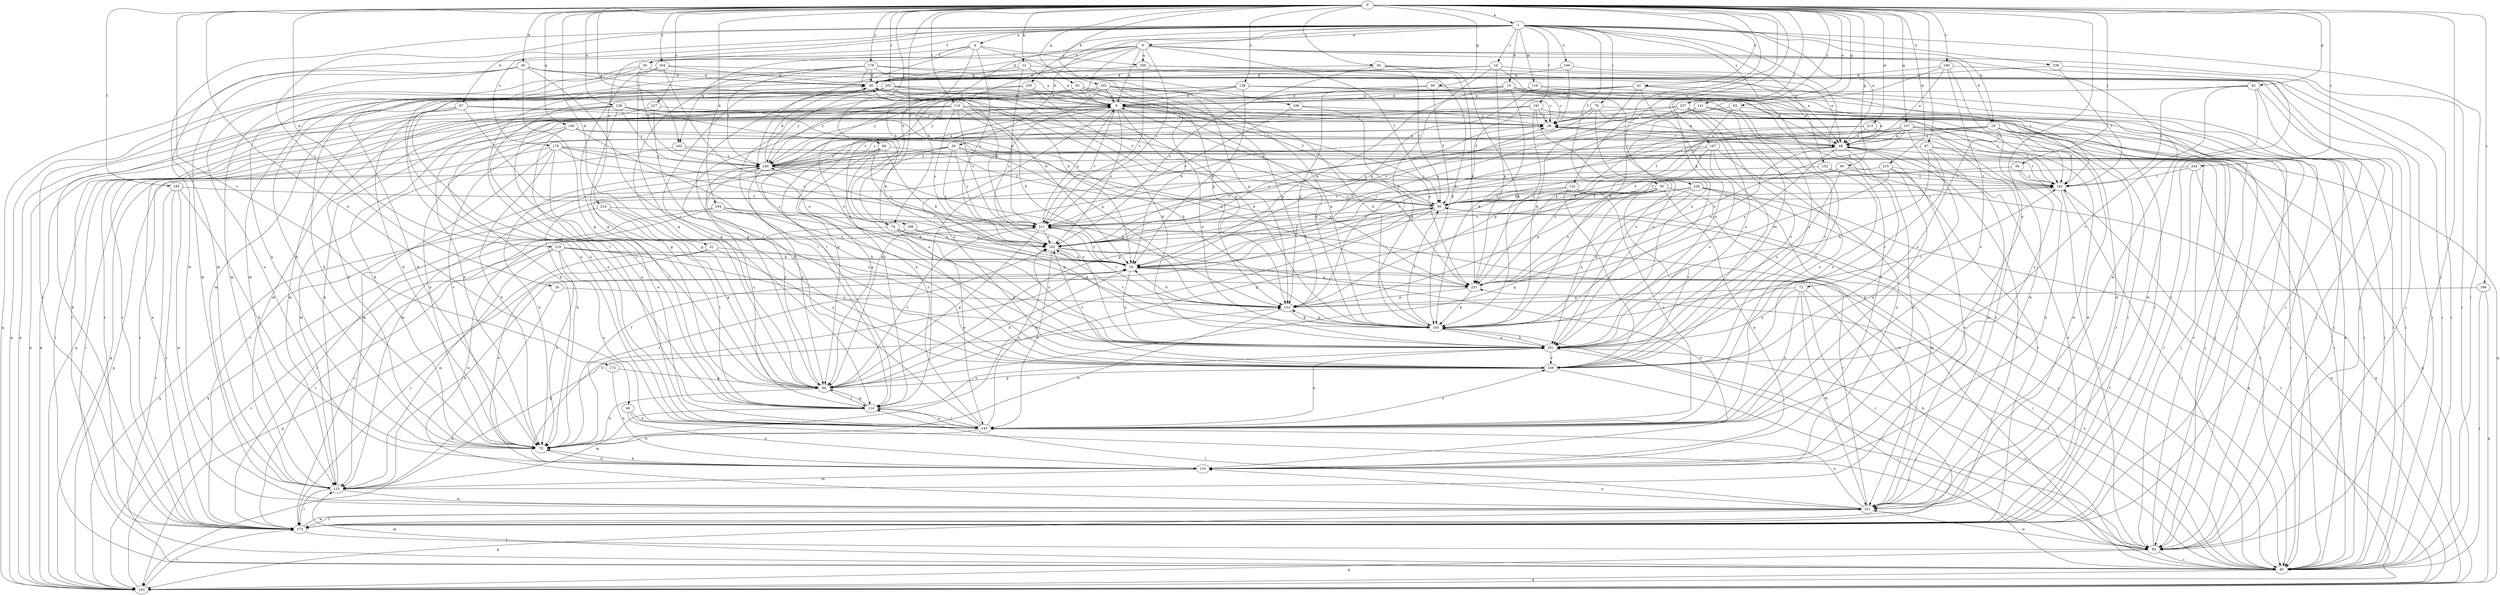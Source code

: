 strict digraph  {
0;
1;
4;
6;
9;
12;
15;
18;
19;
24;
26;
28;
30;
31;
34;
38;
41;
46;
48;
50;
55;
56;
58;
60;
62;
63;
65;
66;
67;
72;
74;
75;
76;
85;
87;
90;
92;
94;
95;
102;
104;
105;
110;
114;
116;
123;
128;
132;
133;
138;
141;
143;
152;
153;
157;
160;
162;
163;
164;
166;
167;
172;
173;
178;
179;
182;
185;
186;
190;
191;
192;
194;
199;
200;
201;
202;
210;
211;
213;
215;
219;
221;
227;
228;
230;
231;
237;
238;
240;
244;
249;
0 -> 1  [label=a];
0 -> 12  [label=b];
0 -> 30  [label=d];
0 -> 31  [label=d];
0 -> 41  [label=e];
0 -> 46  [label=e];
0 -> 58  [label=g];
0 -> 60  [label=g];
0 -> 62  [label=g];
0 -> 63  [label=g];
0 -> 65  [label=g];
0 -> 87  [label=j];
0 -> 90  [label=j];
0 -> 92  [label=j];
0 -> 94  [label=j];
0 -> 95  [label=j];
0 -> 102  [label=k];
0 -> 104  [label=k];
0 -> 105  [label=k];
0 -> 110  [label=l];
0 -> 128  [label=n];
0 -> 132  [label=n];
0 -> 138  [label=o];
0 -> 141  [label=o];
0 -> 143  [label=o];
0 -> 157  [label=q];
0 -> 160  [label=q];
0 -> 162  [label=q];
0 -> 164  [label=r];
0 -> 166  [label=r];
0 -> 167  [label=r];
0 -> 172  [label=r];
0 -> 178  [label=s];
0 -> 185  [label=t];
0 -> 186  [label=t];
0 -> 190  [label=t];
0 -> 202  [label=v];
0 -> 213  [label=w];
0 -> 215  [label=w];
0 -> 219  [label=w];
0 -> 227  [label=x];
0 -> 228  [label=x];
0 -> 237  [label=y];
0 -> 244  [label=z];
1 -> 4  [label=a];
1 -> 6  [label=a];
1 -> 15  [label=b];
1 -> 18  [label=b];
1 -> 24  [label=c];
1 -> 26  [label=c];
1 -> 34  [label=d];
1 -> 48  [label=e];
1 -> 50  [label=f];
1 -> 55  [label=f];
1 -> 67  [label=h];
1 -> 72  [label=h];
1 -> 74  [label=h];
1 -> 76  [label=i];
1 -> 85  [label=i];
1 -> 116  [label=m];
1 -> 152  [label=p];
1 -> 179  [label=s];
1 -> 191  [label=t];
1 -> 194  [label=u];
1 -> 210  [label=v];
1 -> 221  [label=w];
1 -> 230  [label=x];
1 -> 237  [label=y];
1 -> 238  [label=y];
4 -> 55  [label=f];
4 -> 74  [label=h];
4 -> 123  [label=m];
4 -> 182  [label=s];
4 -> 199  [label=u];
4 -> 200  [label=u];
4 -> 249  [label=z];
6 -> 9  [label=a];
6 -> 18  [label=b];
6 -> 38  [label=d];
6 -> 55  [label=f];
6 -> 56  [label=f];
6 -> 74  [label=h];
6 -> 85  [label=i];
6 -> 162  [label=q];
6 -> 200  [label=u];
6 -> 211  [label=v];
6 -> 221  [label=w];
6 -> 249  [label=z];
9 -> 28  [label=c];
9 -> 95  [label=j];
9 -> 105  [label=k];
9 -> 163  [label=q];
9 -> 173  [label=r];
9 -> 182  [label=s];
9 -> 201  [label=u];
9 -> 211  [label=v];
9 -> 231  [label=x];
9 -> 249  [label=z];
12 -> 9  [label=a];
12 -> 38  [label=d];
12 -> 48  [label=e];
12 -> 114  [label=l];
12 -> 211  [label=v];
15 -> 9  [label=a];
15 -> 19  [label=b];
15 -> 28  [label=c];
15 -> 75  [label=h];
15 -> 85  [label=i];
15 -> 105  [label=k];
15 -> 133  [label=n];
18 -> 48  [label=e];
18 -> 56  [label=f];
18 -> 85  [label=i];
18 -> 95  [label=j];
18 -> 163  [label=q];
18 -> 173  [label=r];
18 -> 192  [label=t];
18 -> 211  [label=v];
18 -> 221  [label=w];
18 -> 249  [label=z];
19 -> 28  [label=c];
19 -> 85  [label=i];
19 -> 163  [label=q];
19 -> 201  [label=u];
19 -> 211  [label=v];
19 -> 231  [label=x];
24 -> 38  [label=d];
24 -> 85  [label=i];
24 -> 123  [label=m];
24 -> 153  [label=p];
24 -> 201  [label=u];
24 -> 231  [label=x];
26 -> 153  [label=p];
26 -> 163  [label=q];
28 -> 48  [label=e];
30 -> 19  [label=b];
30 -> 38  [label=d];
30 -> 48  [label=e];
30 -> 66  [label=g];
30 -> 123  [label=m];
30 -> 133  [label=n];
30 -> 163  [label=q];
30 -> 249  [label=z];
31 -> 19  [label=b];
31 -> 133  [label=n];
31 -> 173  [label=r];
31 -> 249  [label=z];
34 -> 85  [label=i];
34 -> 163  [label=q];
34 -> 173  [label=r];
34 -> 182  [label=s];
34 -> 211  [label=v];
34 -> 231  [label=x];
34 -> 240  [label=y];
38 -> 9  [label=a];
38 -> 66  [label=g];
38 -> 75  [label=h];
38 -> 163  [label=q];
41 -> 9  [label=a];
41 -> 56  [label=f];
41 -> 95  [label=j];
41 -> 105  [label=k];
41 -> 173  [label=r];
41 -> 201  [label=u];
41 -> 240  [label=y];
46 -> 95  [label=j];
46 -> 133  [label=n];
46 -> 143  [label=o];
48 -> 28  [label=c];
48 -> 38  [label=d];
48 -> 123  [label=m];
48 -> 133  [label=n];
48 -> 163  [label=q];
48 -> 173  [label=r];
48 -> 231  [label=x];
48 -> 240  [label=y];
50 -> 56  [label=f];
50 -> 66  [label=g];
50 -> 133  [label=n];
50 -> 182  [label=s];
50 -> 201  [label=u];
50 -> 221  [label=w];
50 -> 231  [label=x];
50 -> 249  [label=z];
55 -> 38  [label=d];
55 -> 95  [label=j];
55 -> 114  [label=l];
55 -> 123  [label=m];
55 -> 173  [label=r];
56 -> 9  [label=a];
56 -> 19  [label=b];
56 -> 75  [label=h];
56 -> 85  [label=i];
56 -> 192  [label=t];
56 -> 211  [label=v];
58 -> 9  [label=a];
58 -> 56  [label=f];
58 -> 153  [label=p];
58 -> 221  [label=w];
60 -> 153  [label=p];
60 -> 163  [label=q];
60 -> 192  [label=t];
60 -> 201  [label=u];
60 -> 211  [label=v];
62 -> 9  [label=a];
62 -> 85  [label=i];
62 -> 173  [label=r];
62 -> 192  [label=t];
62 -> 221  [label=w];
62 -> 249  [label=z];
63 -> 9  [label=a];
63 -> 19  [label=b];
63 -> 56  [label=f];
63 -> 143  [label=o];
63 -> 240  [label=y];
65 -> 28  [label=c];
65 -> 85  [label=i];
65 -> 231  [label=x];
65 -> 249  [label=z];
66 -> 19  [label=b];
66 -> 75  [label=h];
66 -> 114  [label=l];
66 -> 211  [label=v];
66 -> 240  [label=y];
67 -> 28  [label=c];
67 -> 66  [label=g];
67 -> 105  [label=k];
67 -> 123  [label=m];
67 -> 143  [label=o];
67 -> 163  [label=q];
72 -> 85  [label=i];
72 -> 143  [label=o];
72 -> 153  [label=p];
72 -> 173  [label=r];
72 -> 201  [label=u];
72 -> 221  [label=w];
74 -> 143  [label=o];
74 -> 153  [label=p];
74 -> 173  [label=r];
74 -> 182  [label=s];
74 -> 201  [label=u];
75 -> 28  [label=c];
75 -> 56  [label=f];
75 -> 133  [label=n];
75 -> 182  [label=s];
76 -> 28  [label=c];
76 -> 48  [label=e];
76 -> 75  [label=h];
76 -> 95  [label=j];
76 -> 182  [label=s];
76 -> 201  [label=u];
85 -> 9  [label=a];
85 -> 56  [label=f];
85 -> 123  [label=m];
85 -> 163  [label=q];
85 -> 201  [label=u];
85 -> 231  [label=x];
87 -> 85  [label=i];
87 -> 95  [label=j];
87 -> 105  [label=k];
87 -> 123  [label=m];
87 -> 201  [label=u];
87 -> 240  [label=y];
90 -> 19  [label=b];
90 -> 56  [label=f];
90 -> 66  [label=g];
90 -> 114  [label=l];
90 -> 182  [label=s];
90 -> 201  [label=u];
90 -> 240  [label=y];
92 -> 38  [label=d];
92 -> 56  [label=f];
92 -> 95  [label=j];
92 -> 105  [label=k];
92 -> 182  [label=s];
94 -> 56  [label=f];
94 -> 133  [label=n];
94 -> 192  [label=t];
95 -> 19  [label=b];
95 -> 28  [label=c];
95 -> 85  [label=i];
95 -> 163  [label=q];
95 -> 221  [label=w];
102 -> 9  [label=a];
102 -> 66  [label=g];
102 -> 85  [label=i];
102 -> 105  [label=k];
102 -> 153  [label=p];
102 -> 182  [label=s];
102 -> 240  [label=y];
104 -> 19  [label=b];
104 -> 163  [label=q];
104 -> 173  [label=r];
104 -> 211  [label=v];
104 -> 249  [label=z];
105 -> 38  [label=d];
105 -> 56  [label=f];
105 -> 95  [label=j];
105 -> 153  [label=p];
105 -> 182  [label=s];
105 -> 192  [label=t];
105 -> 201  [label=u];
110 -> 19  [label=b];
110 -> 28  [label=c];
110 -> 75  [label=h];
110 -> 85  [label=i];
110 -> 114  [label=l];
110 -> 173  [label=r];
110 -> 182  [label=s];
110 -> 192  [label=t];
110 -> 211  [label=v];
110 -> 231  [label=x];
114 -> 66  [label=g];
114 -> 123  [label=m];
114 -> 143  [label=o];
114 -> 201  [label=u];
114 -> 240  [label=y];
116 -> 9  [label=a];
116 -> 19  [label=b];
116 -> 48  [label=e];
116 -> 143  [label=o];
123 -> 9  [label=a];
123 -> 19  [label=b];
123 -> 153  [label=p];
123 -> 173  [label=r];
123 -> 221  [label=w];
128 -> 19  [label=b];
128 -> 28  [label=c];
128 -> 66  [label=g];
128 -> 75  [label=h];
128 -> 95  [label=j];
128 -> 123  [label=m];
128 -> 153  [label=p];
128 -> 163  [label=q];
128 -> 240  [label=y];
132 -> 56  [label=f];
132 -> 143  [label=o];
132 -> 211  [label=v];
132 -> 249  [label=z];
133 -> 19  [label=b];
133 -> 75  [label=h];
133 -> 123  [label=m];
138 -> 9  [label=a];
138 -> 19  [label=b];
138 -> 75  [label=h];
138 -> 114  [label=l];
138 -> 192  [label=t];
138 -> 221  [label=w];
138 -> 249  [label=z];
141 -> 28  [label=c];
141 -> 48  [label=e];
141 -> 114  [label=l];
141 -> 173  [label=r];
141 -> 182  [label=s];
141 -> 201  [label=u];
143 -> 9  [label=a];
143 -> 38  [label=d];
143 -> 75  [label=h];
143 -> 114  [label=l];
143 -> 182  [label=s];
143 -> 249  [label=z];
152 -> 192  [label=t];
152 -> 211  [label=v];
152 -> 249  [label=z];
153 -> 19  [label=b];
153 -> 75  [label=h];
153 -> 105  [label=k];
153 -> 211  [label=v];
157 -> 48  [label=e];
157 -> 66  [label=g];
157 -> 85  [label=i];
157 -> 143  [label=o];
157 -> 153  [label=p];
157 -> 163  [label=q];
157 -> 221  [label=w];
157 -> 231  [label=x];
157 -> 240  [label=y];
160 -> 48  [label=e];
160 -> 75  [label=h];
160 -> 85  [label=i];
160 -> 143  [label=o];
160 -> 201  [label=u];
160 -> 231  [label=x];
162 -> 95  [label=j];
162 -> 123  [label=m];
162 -> 240  [label=y];
163 -> 173  [label=r];
163 -> 192  [label=t];
163 -> 211  [label=v];
164 -> 38  [label=d];
164 -> 66  [label=g];
164 -> 75  [label=h];
164 -> 153  [label=p];
164 -> 201  [label=u];
164 -> 240  [label=y];
166 -> 85  [label=i];
166 -> 153  [label=p];
166 -> 163  [label=q];
167 -> 133  [label=n];
167 -> 182  [label=s];
167 -> 201  [label=u];
167 -> 231  [label=x];
167 -> 240  [label=y];
167 -> 249  [label=z];
172 -> 66  [label=g];
172 -> 133  [label=n];
173 -> 9  [label=a];
173 -> 38  [label=d];
173 -> 48  [label=e];
173 -> 95  [label=j];
173 -> 221  [label=w];
178 -> 9  [label=a];
178 -> 19  [label=b];
178 -> 38  [label=d];
178 -> 66  [label=g];
178 -> 75  [label=h];
178 -> 153  [label=p];
178 -> 192  [label=t];
178 -> 240  [label=y];
179 -> 75  [label=h];
179 -> 123  [label=m];
179 -> 143  [label=o];
179 -> 173  [label=r];
179 -> 182  [label=s];
179 -> 192  [label=t];
179 -> 211  [label=v];
179 -> 240  [label=y];
182 -> 19  [label=b];
182 -> 28  [label=c];
182 -> 85  [label=i];
182 -> 133  [label=n];
182 -> 143  [label=o];
185 -> 56  [label=f];
185 -> 75  [label=h];
185 -> 85  [label=i];
185 -> 173  [label=r];
185 -> 221  [label=w];
186 -> 105  [label=k];
186 -> 182  [label=s];
186 -> 221  [label=w];
190 -> 38  [label=d];
190 -> 48  [label=e];
190 -> 85  [label=i];
190 -> 105  [label=k];
190 -> 133  [label=n];
190 -> 143  [label=o];
191 -> 28  [label=c];
191 -> 66  [label=g];
191 -> 114  [label=l];
191 -> 173  [label=r];
191 -> 201  [label=u];
191 -> 231  [label=x];
192 -> 56  [label=f];
192 -> 85  [label=i];
192 -> 95  [label=j];
194 -> 28  [label=c];
194 -> 38  [label=d];
194 -> 173  [label=r];
199 -> 28  [label=c];
199 -> 105  [label=k];
199 -> 211  [label=v];
200 -> 38  [label=d];
200 -> 105  [label=k];
200 -> 211  [label=v];
200 -> 231  [label=x];
201 -> 38  [label=d];
201 -> 85  [label=i];
201 -> 105  [label=k];
201 -> 143  [label=o];
201 -> 240  [label=y];
201 -> 249  [label=z];
202 -> 9  [label=a];
202 -> 28  [label=c];
202 -> 105  [label=k];
202 -> 114  [label=l];
202 -> 123  [label=m];
202 -> 143  [label=o];
202 -> 153  [label=p];
202 -> 240  [label=y];
210 -> 66  [label=g];
210 -> 114  [label=l];
210 -> 163  [label=q];
210 -> 211  [label=v];
211 -> 9  [label=a];
211 -> 38  [label=d];
211 -> 66  [label=g];
211 -> 182  [label=s];
213 -> 19  [label=b];
213 -> 48  [label=e];
213 -> 66  [label=g];
213 -> 192  [label=t];
215 -> 75  [label=h];
215 -> 143  [label=o];
215 -> 173  [label=r];
215 -> 192  [label=t];
215 -> 231  [label=x];
219 -> 19  [label=b];
219 -> 75  [label=h];
219 -> 123  [label=m];
219 -> 143  [label=o];
219 -> 173  [label=r];
219 -> 201  [label=u];
219 -> 231  [label=x];
221 -> 28  [label=c];
221 -> 48  [label=e];
221 -> 114  [label=l];
221 -> 133  [label=n];
221 -> 143  [label=o];
221 -> 163  [label=q];
221 -> 173  [label=r];
221 -> 211  [label=v];
227 -> 28  [label=c];
227 -> 173  [label=r];
227 -> 249  [label=z];
228 -> 56  [label=f];
228 -> 66  [label=g];
228 -> 85  [label=i];
228 -> 105  [label=k];
228 -> 163  [label=q];
228 -> 182  [label=s];
228 -> 221  [label=w];
230 -> 9  [label=a];
230 -> 56  [label=f];
230 -> 114  [label=l];
230 -> 163  [label=q];
231 -> 48  [label=e];
231 -> 105  [label=k];
231 -> 153  [label=p];
237 -> 19  [label=b];
237 -> 28  [label=c];
237 -> 75  [label=h];
237 -> 85  [label=i];
237 -> 143  [label=o];
237 -> 201  [label=u];
237 -> 249  [label=z];
238 -> 38  [label=d];
238 -> 85  [label=i];
238 -> 192  [label=t];
240 -> 9  [label=a];
240 -> 28  [label=c];
240 -> 38  [label=d];
240 -> 66  [label=g];
240 -> 75  [label=h];
240 -> 153  [label=p];
240 -> 192  [label=t];
244 -> 56  [label=f];
244 -> 163  [label=q];
244 -> 173  [label=r];
244 -> 192  [label=t];
249 -> 66  [label=g];
249 -> 95  [label=j];
249 -> 182  [label=s];
}
